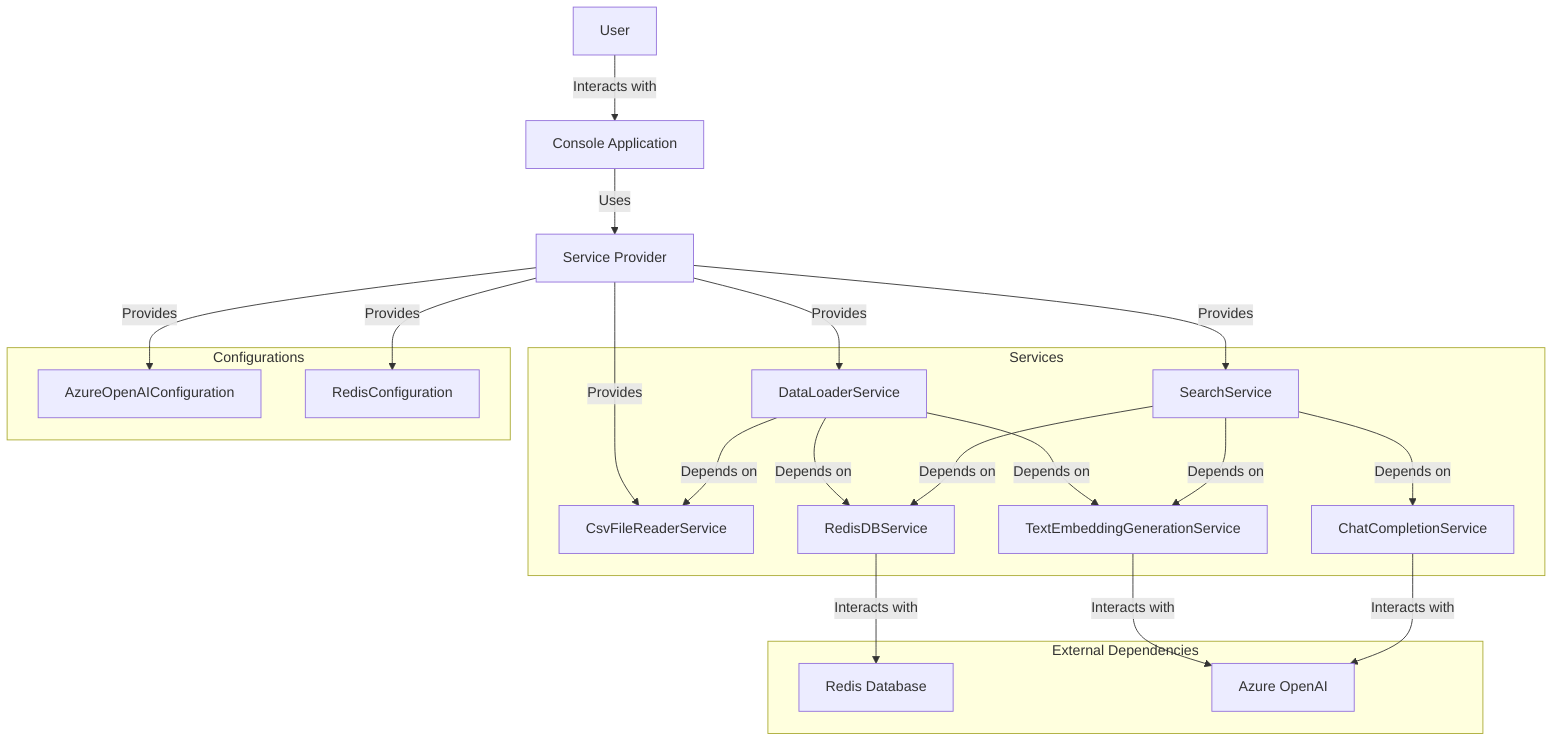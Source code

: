 graph TD
    A[User] -->|Interacts with| B[Console Application]
    B -->|Uses| C[Service Provider]
    C -->|Provides| D[CsvFileReaderService]
    C -->|Provides| E[DataLoaderService]
    C -->|Provides| F[SearchService]
    C -->|Provides| G[AzureOpenAIConfiguration]
    C -->|Provides| H[RedisConfiguration]

    E -->|Depends on| D
    E -->|Depends on| K[TextEmbeddingGenerationService]
    E -->|Depends on| J[RedisDBService]

    F -->|Depends on| K[TextEmbeddingGenerationService]
    F -->|Depends on| J[RedisDBService]
    F -->|Depends on| M[ChatCompletionService]

    J -->|Interacts with| N[Redis Database]
    K -->|Interacts with| O[Azure OpenAI]
    M -->|Interacts with| O[Azure OpenAI]

    subgraph Services
        D
        E
        F
        J
        K
        M
    end

    subgraph Configurations
        G
        H
    end

    subgraph External Dependencies
        N
        O
    end